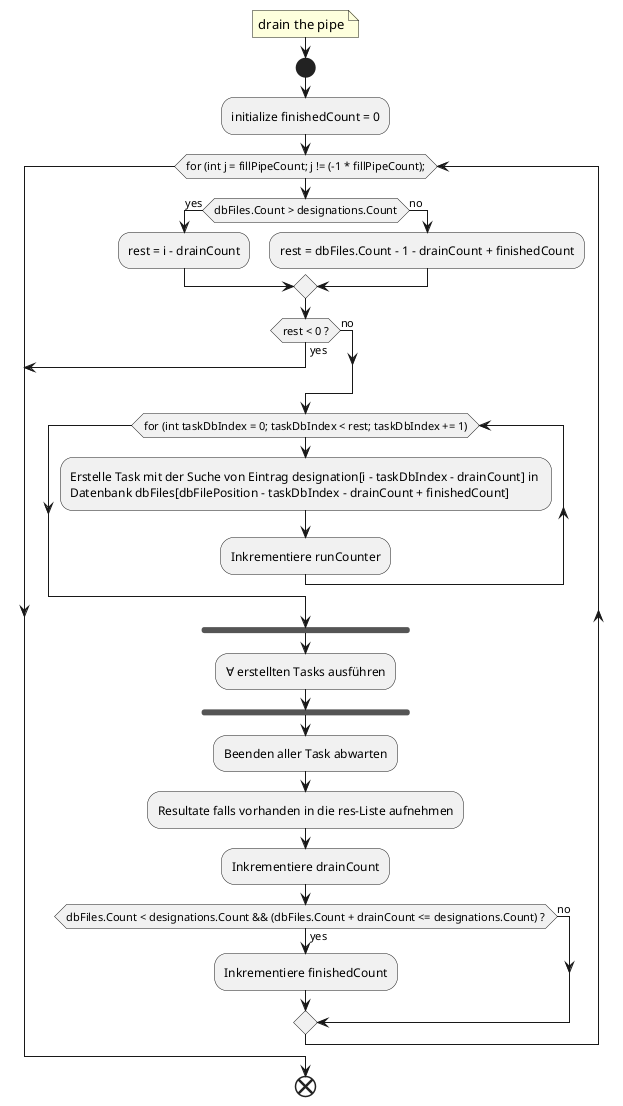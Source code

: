 @startuml "Case C"

    note: drain the pipe
    start
        :initialize finishedCount = 0;
        while (for (int j = fillPipeCount; j != (-1 * fillPipeCount);)
            if (dbFiles.Count > designations.Count) then (yes)
                :rest = i - drainCount;
            else (no)
                :rest = dbFiles.Count - 1 - drainCount + finishedCount;
            endif
            if (rest < 0 ?) then (yes)
                break
            else (no)
            endif
            while (for (int taskDbIndex = 0; taskDbIndex < rest; taskDbIndex += 1))
                :Erstelle Task mit der Suche von Eintrag designation[i - taskDbIndex - drainCount] in \nDatenbank dbFiles[dbFilePosition - taskDbIndex - drainCount + finishedCount];
                :Inkrementiere runCounter;
            endwhile
            fork
                :&#8704; erstellten Tasks ausführen;
            end fork
            :Beenden aller Task abwarten;
            :Resultate falls vorhanden in die res-Liste aufnehmen;
            :Inkrementiere drainCount;
            if (dbFiles.Count < designations.Count && (dbFiles.Count + drainCount <= designations.Count) ?) then (yes)
                :Inkrementiere finishedCount;
            else (no)
            endif
        endwhile
    end

@enduml

' --LiteDbLib.Controller.SearchDbController--
' else /* runCounter >= (absoluteRun - fillPipeCount) */ {
'     int finishedCount = 0;
'     for (int j = fillPipeCount; j != (-1 * fillPipeCount); /*nothing*/) {
'         int rest = dbFiles.Count - 1 - drainCount + finishedCount;
'         if (dbFiles.Count > designations.Count) {
'             rest = i - drainCount;
'         }
'         if (rest < 0) {
'             break;
'         }
'         //await Console.Out.WriteLineAsync($"Rest: {rest}");
'         int dbFilePosition = dbFiles.Count - 1;
'         Task<List<CveResult>>[] tasks = new Task<List<CveResult>>[rest];
'         for (int taskDbIndex = 0; taskDbIndex < rest; taskDbIndex += 1) {
'             string db, des;
'             db = dbFiles[dbFilePosition - taskDbIndex - drainCount + finishedCount];
'             des = designations[i - taskDbIndex - drainCount];
            
'             //await Console.Out.WriteLineAsync($"{dbFilePosition - taskDbIndex - drainCount + finishedCount} | {db} - {i - taskDbIndex} | {des}");
'             tasks[taskDbIndex] = Task.Run(() => SearchInDb(db, des));
'             runCounter += 1;
'             j -= 1;
'         }
'         List<CveResult>[] res = await Task.WhenAll(tasks);
'         //await Console.Out.WriteLineAsync(); // only for debug check
'         foreach (List<CveResult> x in res) {
'             results.AddRange(x);
'         }
'         drainCount += 1;
'         if (dbFiles.Count < designations.Count && (dbFiles.Count + drainCount <= designations.Count)) {
'             finishedCount += 1;
'         }
'     }
' }